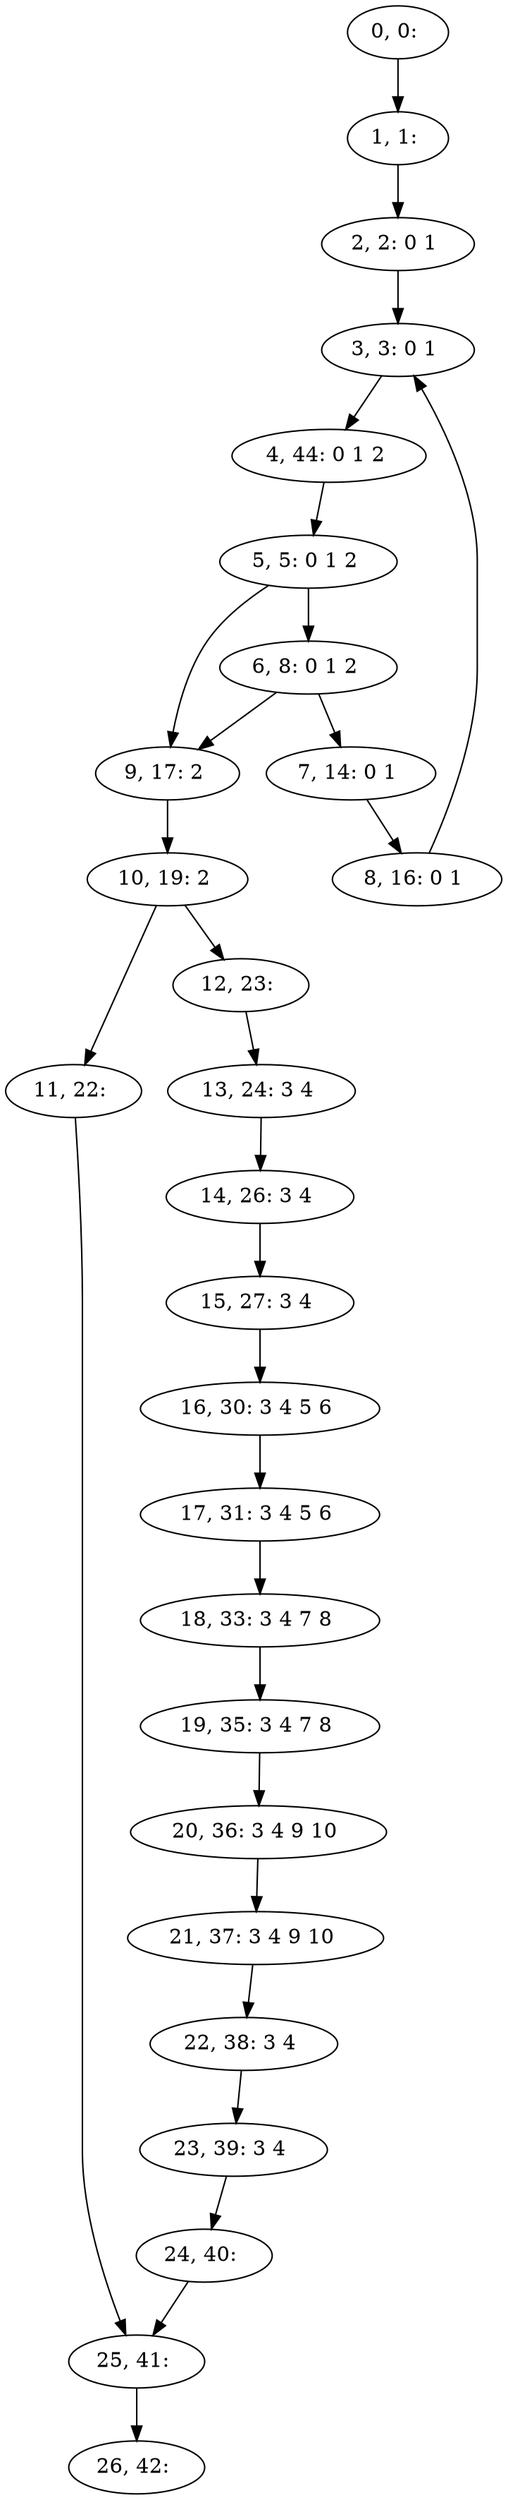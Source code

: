 digraph G {
0[label="0, 0: "];
1[label="1, 1: "];
2[label="2, 2: 0 1 "];
3[label="3, 3: 0 1 "];
4[label="4, 44: 0 1 2 "];
5[label="5, 5: 0 1 2 "];
6[label="6, 8: 0 1 2 "];
7[label="7, 14: 0 1 "];
8[label="8, 16: 0 1 "];
9[label="9, 17: 2 "];
10[label="10, 19: 2 "];
11[label="11, 22: "];
12[label="12, 23: "];
13[label="13, 24: 3 4 "];
14[label="14, 26: 3 4 "];
15[label="15, 27: 3 4 "];
16[label="16, 30: 3 4 5 6 "];
17[label="17, 31: 3 4 5 6 "];
18[label="18, 33: 3 4 7 8 "];
19[label="19, 35: 3 4 7 8 "];
20[label="20, 36: 3 4 9 10 "];
21[label="21, 37: 3 4 9 10 "];
22[label="22, 38: 3 4 "];
23[label="23, 39: 3 4 "];
24[label="24, 40: "];
25[label="25, 41: "];
26[label="26, 42: "];
0->1 ;
1->2 ;
2->3 ;
3->4 ;
4->5 ;
5->6 ;
5->9 ;
6->7 ;
6->9 ;
7->8 ;
8->3 ;
9->10 ;
10->11 ;
10->12 ;
11->25 ;
12->13 ;
13->14 ;
14->15 ;
15->16 ;
16->17 ;
17->18 ;
18->19 ;
19->20 ;
20->21 ;
21->22 ;
22->23 ;
23->24 ;
24->25 ;
25->26 ;
}
